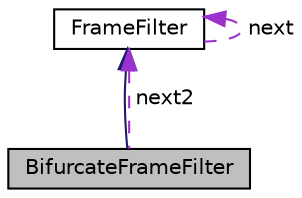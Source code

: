 digraph "BifurcateFrameFilter"
{
  edge [fontname="Helvetica",fontsize="10",labelfontname="Helvetica",labelfontsize="10"];
  node [fontname="Helvetica",fontsize="10",shape=record];
  Node1 [label="BifurcateFrameFilter",height=0.2,width=0.4,color="black", fillcolor="grey75", style="filled", fontcolor="black"];
  Node2 -> Node1 [dir="back",color="midnightblue",fontsize="10",style="solid",fontname="Helvetica"];
  Node2 [label="FrameFilter",height=0.2,width=0.4,color="black", fillcolor="white", style="filled",URL="$classFrameFilter.html",tooltip="FrameFilter(s) manipulate frames in callback cascades. "];
  Node2 -> Node2 [dir="back",color="darkorchid3",fontsize="10",style="dashed",label=" next" ,fontname="Helvetica"];
  Node2 -> Node1 [dir="back",color="darkorchid3",fontsize="10",style="dashed",label=" next2" ,fontname="Helvetica"];
}
